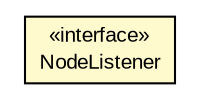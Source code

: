 #!/usr/local/bin/dot
#
# Class diagram 
# Generated by UMLGraph version 5.1 (http://www.umlgraph.org/)
#

digraph G {
	edge [fontname="arial",fontsize=10,labelfontname="arial",labelfontsize=10];
	node [fontname="arial",fontsize=10,shape=plaintext];
	nodesep=0.25;
	ranksep=0.5;
	// io.nextweb.operations.callbacks.NodeListener
	c3800 [label=<<table title="io.nextweb.operations.callbacks.NodeListener" border="0" cellborder="1" cellspacing="0" cellpadding="2" port="p" bgcolor="lemonChiffon" href="./NodeListener.html">
		<tr><td><table border="0" cellspacing="0" cellpadding="1">
<tr><td align="center" balign="center"> &#171;interface&#187; </td></tr>
<tr><td align="center" balign="center"> NodeListener </td></tr>
		</table></td></tr>
		</table>>, fontname="arial", fontcolor="black", fontsize=10.0];
}

